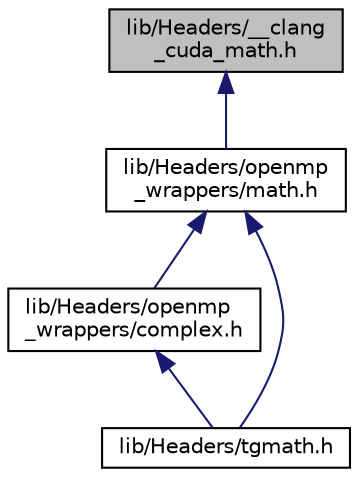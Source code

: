 digraph "lib/Headers/__clang_cuda_math.h"
{
 // LATEX_PDF_SIZE
  bgcolor="transparent";
  edge [fontname="Helvetica",fontsize="10",labelfontname="Helvetica",labelfontsize="10"];
  node [fontname="Helvetica",fontsize="10",shape=record];
  Node1 [label="lib/Headers/__clang\l_cuda_math.h",height=0.2,width=0.4,color="black", fillcolor="grey75", style="filled", fontcolor="black",tooltip=" "];
  Node1 -> Node2 [dir="back",color="midnightblue",fontsize="10",style="solid",fontname="Helvetica"];
  Node2 [label="lib/Headers/openmp\l_wrappers/math.h",height=0.2,width=0.4,color="black",URL="$math_8h.html",tooltip=" "];
  Node2 -> Node3 [dir="back",color="midnightblue",fontsize="10",style="solid",fontname="Helvetica"];
  Node3 [label="lib/Headers/openmp\l_wrappers/complex.h",height=0.2,width=0.4,color="black",URL="$complex_8h.html",tooltip=" "];
  Node3 -> Node4 [dir="back",color="midnightblue",fontsize="10",style="solid",fontname="Helvetica"];
  Node4 [label="lib/Headers/tgmath.h",height=0.2,width=0.4,color="black",URL="$tgmath_8h.html",tooltip=" "];
  Node2 -> Node4 [dir="back",color="midnightblue",fontsize="10",style="solid",fontname="Helvetica"];
}
